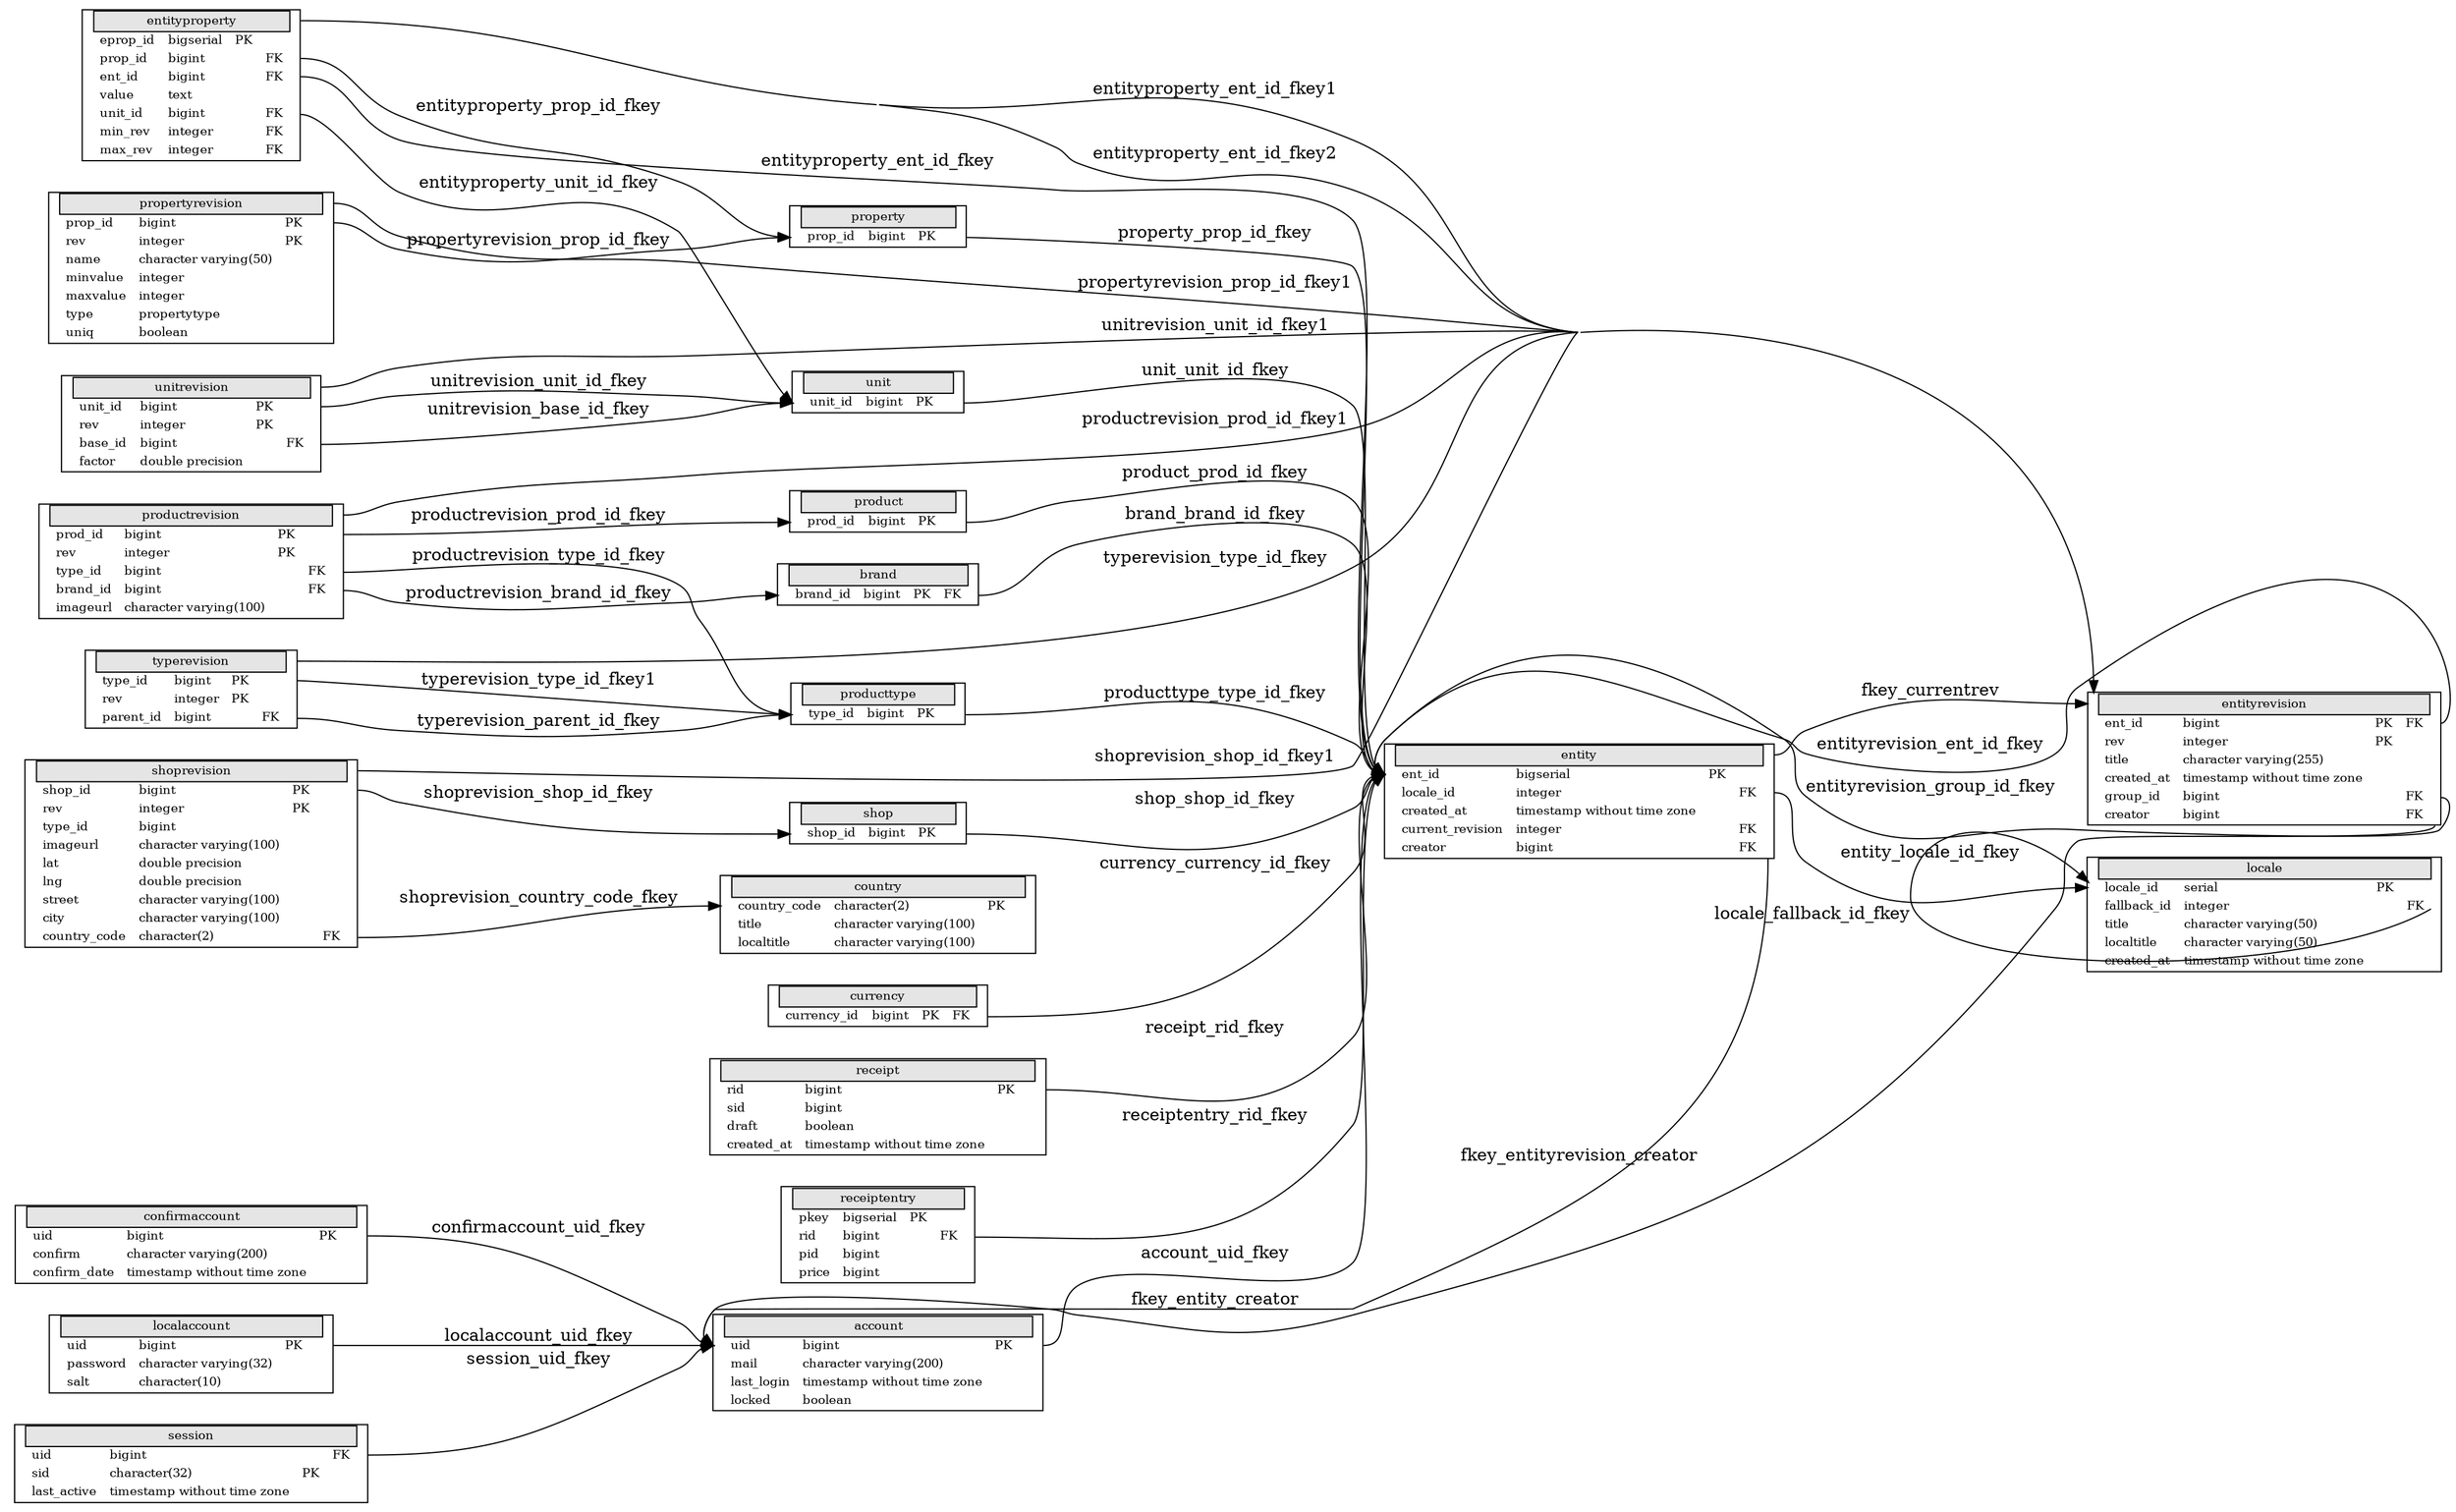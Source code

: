 digraph g {
graph [
rankdir = "LR",
concentrate = true,
ratio = auto
];
node [
fontsize = "10",
shape = record
];
edge [
];

"account" [shape = plaintext, label = < <TABLE BORDER="1" CELLBORDER="0" CELLSPACING="0"> <TR ><TD PORT="ltcol0"> </TD> <TD bgcolor="grey90" border="1" COLSPAN="4"> \N </TD> <TD PORT="rtcol0"></TD></TR>  <TR><TD PORT="ltcol1" ></TD><TD align="left" > uid </TD><TD align="left" > bigint </TD><TD align="left" > PK </TD><TD align="left" >  </TD><TD align="left" PORT="rtcol1"> </TD></TR> <TR><TD PORT="ltcol2" ></TD><TD align="left" > mail </TD><TD align="left" > character varying(200) </TD><TD align="left" >  </TD><TD align="left" >  </TD><TD align="left" PORT="rtcol2"> </TD></TR> <TR><TD PORT="ltcol3" ></TD><TD align="left" > last_login </TD><TD align="left" > timestamp without time zone </TD><TD align="left" >  </TD><TD align="left" >  </TD><TD align="left" PORT="rtcol3"> </TD></TR> <TR><TD PORT="ltcol4" ></TD><TD align="left" > locked </TD><TD align="left" > boolean </TD><TD align="left" >  </TD><TD align="left" >  </TD><TD align="left" PORT="rtcol4"> </TD></TR> </TABLE>> ];

"brand" [shape = plaintext, label = < <TABLE BORDER="1" CELLBORDER="0" CELLSPACING="0"> <TR ><TD PORT="ltcol0"> </TD> <TD bgcolor="grey90" border="1" COLSPAN="4"> \N </TD> <TD PORT="rtcol0"></TD></TR>  <TR><TD PORT="ltcol1" ></TD><TD align="left" > brand_id </TD><TD align="left" > bigint </TD><TD align="left" > PK </TD><TD align="left" > FK </TD><TD align="left" PORT="rtcol1"> </TD></TR> </TABLE>> ];

"confirmaccount" [shape = plaintext, label = < <TABLE BORDER="1" CELLBORDER="0" CELLSPACING="0"> <TR ><TD PORT="ltcol0"> </TD> <TD bgcolor="grey90" border="1" COLSPAN="4"> \N </TD> <TD PORT="rtcol0"></TD></TR>  <TR><TD PORT="ltcol1" ></TD><TD align="left" > uid </TD><TD align="left" > bigint </TD><TD align="left" > PK </TD><TD align="left" >  </TD><TD align="left" PORT="rtcol1"> </TD></TR> <TR><TD PORT="ltcol2" ></TD><TD align="left" > confirm </TD><TD align="left" > character varying(200) </TD><TD align="left" >  </TD><TD align="left" >  </TD><TD align="left" PORT="rtcol2"> </TD></TR> <TR><TD PORT="ltcol3" ></TD><TD align="left" > confirm_date </TD><TD align="left" > timestamp without time zone </TD><TD align="left" >  </TD><TD align="left" >  </TD><TD align="left" PORT="rtcol3"> </TD></TR> </TABLE>> ];

"country" [shape = plaintext, label = < <TABLE BORDER="1" CELLBORDER="0" CELLSPACING="0"> <TR ><TD PORT="ltcol0"> </TD> <TD bgcolor="grey90" border="1" COLSPAN="4"> \N </TD> <TD PORT="rtcol0"></TD></TR>  <TR><TD PORT="ltcol1" ></TD><TD align="left" > country_code </TD><TD align="left" > character(2) </TD><TD align="left" > PK </TD><TD align="left" >  </TD><TD align="left" PORT="rtcol1"> </TD></TR> <TR><TD PORT="ltcol2" ></TD><TD align="left" > title </TD><TD align="left" > character varying(100) </TD><TD align="left" >  </TD><TD align="left" >  </TD><TD align="left" PORT="rtcol2"> </TD></TR> <TR><TD PORT="ltcol3" ></TD><TD align="left" > localtitle </TD><TD align="left" > character varying(100) </TD><TD align="left" >  </TD><TD align="left" >  </TD><TD align="left" PORT="rtcol3"> </TD></TR> </TABLE>> ];

"currency" [shape = plaintext, label = < <TABLE BORDER="1" CELLBORDER="0" CELLSPACING="0"> <TR ><TD PORT="ltcol0"> </TD> <TD bgcolor="grey90" border="1" COLSPAN="4"> \N </TD> <TD PORT="rtcol0"></TD></TR>  <TR><TD PORT="ltcol1" ></TD><TD align="left" > currency_id </TD><TD align="left" > bigint </TD><TD align="left" > PK </TD><TD align="left" > FK </TD><TD align="left" PORT="rtcol1"> </TD></TR> </TABLE>> ];

"entity" [shape = plaintext, label = < <TABLE BORDER="1" CELLBORDER="0" CELLSPACING="0"> <TR ><TD PORT="ltcol0"> </TD> <TD bgcolor="grey90" border="1" COLSPAN="4"> \N </TD> <TD PORT="rtcol0"></TD></TR>  <TR><TD PORT="ltcol1" ></TD><TD align="left" > ent_id </TD><TD align="left" > bigserial </TD><TD align="left" > PK </TD><TD align="left" >  </TD><TD align="left" PORT="rtcol1"> </TD></TR> <TR><TD PORT="ltcol2" ></TD><TD align="left" > locale_id </TD><TD align="left" > integer </TD><TD align="left" >  </TD><TD align="left" > FK </TD><TD align="left" PORT="rtcol2"> </TD></TR> <TR><TD PORT="ltcol3" ></TD><TD align="left" > created_at </TD><TD align="left" > timestamp without time zone </TD><TD align="left" >  </TD><TD align="left" >  </TD><TD align="left" PORT="rtcol3"> </TD></TR> <TR><TD PORT="ltcol4" ></TD><TD align="left" > current_revision </TD><TD align="left" > integer </TD><TD align="left" >  </TD><TD align="left" > FK </TD><TD align="left" PORT="rtcol4"> </TD></TR> <TR><TD PORT="ltcol5" ></TD><TD align="left" > creator </TD><TD align="left" > bigint </TD><TD align="left" >  </TD><TD align="left" > FK </TD><TD align="left" PORT="rtcol5"> </TD></TR> </TABLE>> ];

"entityproperty" [shape = plaintext, label = < <TABLE BORDER="1" CELLBORDER="0" CELLSPACING="0"> <TR ><TD PORT="ltcol0"> </TD> <TD bgcolor="grey90" border="1" COLSPAN="4"> \N </TD> <TD PORT="rtcol0"></TD></TR>  <TR><TD PORT="ltcol1" ></TD><TD align="left" > eprop_id </TD><TD align="left" > bigserial </TD><TD align="left" > PK </TD><TD align="left" >  </TD><TD align="left" PORT="rtcol1"> </TD></TR> <TR><TD PORT="ltcol2" ></TD><TD align="left" > prop_id </TD><TD align="left" > bigint </TD><TD align="left" >  </TD><TD align="left" > FK </TD><TD align="left" PORT="rtcol2"> </TD></TR> <TR><TD PORT="ltcol3" ></TD><TD align="left" > ent_id </TD><TD align="left" > bigint </TD><TD align="left" >  </TD><TD align="left" > FK </TD><TD align="left" PORT="rtcol3"> </TD></TR> <TR><TD PORT="ltcol4" ></TD><TD align="left" > value </TD><TD align="left" > text </TD><TD align="left" >  </TD><TD align="left" >  </TD><TD align="left" PORT="rtcol4"> </TD></TR> <TR><TD PORT="ltcol5" ></TD><TD align="left" > unit_id </TD><TD align="left" > bigint </TD><TD align="left" >  </TD><TD align="left" > FK </TD><TD align="left" PORT="rtcol5"> </TD></TR> <TR><TD PORT="ltcol6" ></TD><TD align="left" > min_rev </TD><TD align="left" > integer </TD><TD align="left" >  </TD><TD align="left" > FK </TD><TD align="left" PORT="rtcol6"> </TD></TR> <TR><TD PORT="ltcol7" ></TD><TD align="left" > max_rev </TD><TD align="left" > integer </TD><TD align="left" >  </TD><TD align="left" > FK </TD><TD align="left" PORT="rtcol7"> </TD></TR> </TABLE>> ];

"entityrevision" [shape = plaintext, label = < <TABLE BORDER="1" CELLBORDER="0" CELLSPACING="0"> <TR ><TD PORT="ltcol0"> </TD> <TD bgcolor="grey90" border="1" COLSPAN="4"> \N </TD> <TD PORT="rtcol0"></TD></TR>  <TR><TD PORT="ltcol1" ></TD><TD align="left" > ent_id </TD><TD align="left" > bigint </TD><TD align="left" > PK </TD><TD align="left" > FK </TD><TD align="left" PORT="rtcol1"> </TD></TR> <TR><TD PORT="ltcol2" ></TD><TD align="left" > rev </TD><TD align="left" > integer </TD><TD align="left" > PK </TD><TD align="left" >  </TD><TD align="left" PORT="rtcol2"> </TD></TR> <TR><TD PORT="ltcol3" ></TD><TD align="left" > title </TD><TD align="left" > character varying(255) </TD><TD align="left" >  </TD><TD align="left" >  </TD><TD align="left" PORT="rtcol3"> </TD></TR> <TR><TD PORT="ltcol4" ></TD><TD align="left" > created_at </TD><TD align="left" > timestamp without time zone </TD><TD align="left" >  </TD><TD align="left" >  </TD><TD align="left" PORT="rtcol4"> </TD></TR> <TR><TD PORT="ltcol5" ></TD><TD align="left" > group_id </TD><TD align="left" > bigint </TD><TD align="left" >  </TD><TD align="left" > FK </TD><TD align="left" PORT="rtcol5"> </TD></TR> <TR><TD PORT="ltcol6" ></TD><TD align="left" > creator </TD><TD align="left" > bigint </TD><TD align="left" >  </TD><TD align="left" > FK </TD><TD align="left" PORT="rtcol6"> </TD></TR> </TABLE>> ];

"localaccount" [shape = plaintext, label = < <TABLE BORDER="1" CELLBORDER="0" CELLSPACING="0"> <TR ><TD PORT="ltcol0"> </TD> <TD bgcolor="grey90" border="1" COLSPAN="4"> \N </TD> <TD PORT="rtcol0"></TD></TR>  <TR><TD PORT="ltcol1" ></TD><TD align="left" > uid </TD><TD align="left" > bigint </TD><TD align="left" > PK </TD><TD align="left" >  </TD><TD align="left" PORT="rtcol1"> </TD></TR> <TR><TD PORT="ltcol2" ></TD><TD align="left" > password </TD><TD align="left" > character varying(32) </TD><TD align="left" >  </TD><TD align="left" >  </TD><TD align="left" PORT="rtcol2"> </TD></TR> <TR><TD PORT="ltcol3" ></TD><TD align="left" > salt </TD><TD align="left" > character(10) </TD><TD align="left" >  </TD><TD align="left" >  </TD><TD align="left" PORT="rtcol3"> </TD></TR> </TABLE>> ];

"locale" [shape = plaintext, label = < <TABLE BORDER="1" CELLBORDER="0" CELLSPACING="0"> <TR ><TD PORT="ltcol0"> </TD> <TD bgcolor="grey90" border="1" COLSPAN="4"> \N </TD> <TD PORT="rtcol0"></TD></TR>  <TR><TD PORT="ltcol1" ></TD><TD align="left" > locale_id </TD><TD align="left" > serial </TD><TD align="left" > PK </TD><TD align="left" >  </TD><TD align="left" PORT="rtcol1"> </TD></TR> <TR><TD PORT="ltcol2" ></TD><TD align="left" > fallback_id </TD><TD align="left" > integer </TD><TD align="left" >  </TD><TD align="left" > FK </TD><TD align="left" PORT="rtcol2"> </TD></TR> <TR><TD PORT="ltcol3" ></TD><TD align="left" > title </TD><TD align="left" > character varying(50) </TD><TD align="left" >  </TD><TD align="left" >  </TD><TD align="left" PORT="rtcol3"> </TD></TR> <TR><TD PORT="ltcol4" ></TD><TD align="left" > localtitle </TD><TD align="left" > character varying(50) </TD><TD align="left" >  </TD><TD align="left" >  </TD><TD align="left" PORT="rtcol4"> </TD></TR> <TR><TD PORT="ltcol5" ></TD><TD align="left" > created_at </TD><TD align="left" > timestamp without time zone </TD><TD align="left" >  </TD><TD align="left" >  </TD><TD align="left" PORT="rtcol5"> </TD></TR> </TABLE>> ];

"product" [shape = plaintext, label = < <TABLE BORDER="1" CELLBORDER="0" CELLSPACING="0"> <TR ><TD PORT="ltcol0"> </TD> <TD bgcolor="grey90" border="1" COLSPAN="4"> \N </TD> <TD PORT="rtcol0"></TD></TR>  <TR><TD PORT="ltcol1" ></TD><TD align="left" > prod_id </TD><TD align="left" > bigint </TD><TD align="left" > PK </TD><TD align="left" >  </TD><TD align="left" PORT="rtcol1"> </TD></TR> </TABLE>> ];

"productrevision" [shape = plaintext, label = < <TABLE BORDER="1" CELLBORDER="0" CELLSPACING="0"> <TR ><TD PORT="ltcol0"> </TD> <TD bgcolor="grey90" border="1" COLSPAN="4"> \N </TD> <TD PORT="rtcol0"></TD></TR>  <TR><TD PORT="ltcol1" ></TD><TD align="left" > prod_id </TD><TD align="left" > bigint </TD><TD align="left" > PK </TD><TD align="left" >  </TD><TD align="left" PORT="rtcol1"> </TD></TR> <TR><TD PORT="ltcol2" ></TD><TD align="left" > rev </TD><TD align="left" > integer </TD><TD align="left" > PK </TD><TD align="left" >  </TD><TD align="left" PORT="rtcol2"> </TD></TR> <TR><TD PORT="ltcol3" ></TD><TD align="left" > type_id </TD><TD align="left" > bigint </TD><TD align="left" >  </TD><TD align="left" > FK </TD><TD align="left" PORT="rtcol3"> </TD></TR> <TR><TD PORT="ltcol4" ></TD><TD align="left" > brand_id </TD><TD align="left" > bigint </TD><TD align="left" >  </TD><TD align="left" > FK </TD><TD align="left" PORT="rtcol4"> </TD></TR> <TR><TD PORT="ltcol5" ></TD><TD align="left" > imageurl </TD><TD align="left" > character varying(100) </TD><TD align="left" >  </TD><TD align="left" >  </TD><TD align="left" PORT="rtcol5"> </TD></TR> </TABLE>> ];

"producttype" [shape = plaintext, label = < <TABLE BORDER="1" CELLBORDER="0" CELLSPACING="0"> <TR ><TD PORT="ltcol0"> </TD> <TD bgcolor="grey90" border="1" COLSPAN="4"> \N </TD> <TD PORT="rtcol0"></TD></TR>  <TR><TD PORT="ltcol1" ></TD><TD align="left" > type_id </TD><TD align="left" > bigint </TD><TD align="left" > PK </TD><TD align="left" >  </TD><TD align="left" PORT="rtcol1"> </TD></TR> </TABLE>> ];

"property" [shape = plaintext, label = < <TABLE BORDER="1" CELLBORDER="0" CELLSPACING="0"> <TR ><TD PORT="ltcol0"> </TD> <TD bgcolor="grey90" border="1" COLSPAN="4"> \N </TD> <TD PORT="rtcol0"></TD></TR>  <TR><TD PORT="ltcol1" ></TD><TD align="left" > prop_id </TD><TD align="left" > bigint </TD><TD align="left" > PK </TD><TD align="left" >  </TD><TD align="left" PORT="rtcol1"> </TD></TR> </TABLE>> ];

"propertyrevision" [shape = plaintext, label = < <TABLE BORDER="1" CELLBORDER="0" CELLSPACING="0"> <TR ><TD PORT="ltcol0"> </TD> <TD bgcolor="grey90" border="1" COLSPAN="4"> \N </TD> <TD PORT="rtcol0"></TD></TR>  <TR><TD PORT="ltcol1" ></TD><TD align="left" > prop_id </TD><TD align="left" > bigint </TD><TD align="left" > PK </TD><TD align="left" >  </TD><TD align="left" PORT="rtcol1"> </TD></TR> <TR><TD PORT="ltcol2" ></TD><TD align="left" > rev </TD><TD align="left" > integer </TD><TD align="left" > PK </TD><TD align="left" >  </TD><TD align="left" PORT="rtcol2"> </TD></TR> <TR><TD PORT="ltcol3" ></TD><TD align="left" > name </TD><TD align="left" > character varying(50) </TD><TD align="left" >  </TD><TD align="left" >  </TD><TD align="left" PORT="rtcol3"> </TD></TR> <TR><TD PORT="ltcol4" ></TD><TD align="left" > minvalue </TD><TD align="left" > integer </TD><TD align="left" >  </TD><TD align="left" >  </TD><TD align="left" PORT="rtcol4"> </TD></TR> <TR><TD PORT="ltcol5" ></TD><TD align="left" > maxvalue </TD><TD align="left" > integer </TD><TD align="left" >  </TD><TD align="left" >  </TD><TD align="left" PORT="rtcol5"> </TD></TR> <TR><TD PORT="ltcol6" ></TD><TD align="left" > type </TD><TD align="left" > propertytype </TD><TD align="left" >  </TD><TD align="left" >  </TD><TD align="left" PORT="rtcol6"> </TD></TR> <TR><TD PORT="ltcol7" ></TD><TD align="left" > uniq </TD><TD align="left" > boolean </TD><TD align="left" >  </TD><TD align="left" >  </TD><TD align="left" PORT="rtcol7"> </TD></TR> </TABLE>> ];

"receipt" [shape = plaintext, label = < <TABLE BORDER="1" CELLBORDER="0" CELLSPACING="0"> <TR ><TD PORT="ltcol0"> </TD> <TD bgcolor="grey90" border="1" COLSPAN="4"> \N </TD> <TD PORT="rtcol0"></TD></TR>  <TR><TD PORT="ltcol1" ></TD><TD align="left" > rid </TD><TD align="left" > bigint </TD><TD align="left" > PK </TD><TD align="left" >  </TD><TD align="left" PORT="rtcol1"> </TD></TR> <TR><TD PORT="ltcol2" ></TD><TD align="left" > sid </TD><TD align="left" > bigint </TD><TD align="left" >  </TD><TD align="left" >  </TD><TD align="left" PORT="rtcol2"> </TD></TR> <TR><TD PORT="ltcol3" ></TD><TD align="left" > draft </TD><TD align="left" > boolean </TD><TD align="left" >  </TD><TD align="left" >  </TD><TD align="left" PORT="rtcol3"> </TD></TR> <TR><TD PORT="ltcol4" ></TD><TD align="left" > created_at </TD><TD align="left" > timestamp without time zone </TD><TD align="left" >  </TD><TD align="left" >  </TD><TD align="left" PORT="rtcol4"> </TD></TR> </TABLE>> ];

"receiptentry" [shape = plaintext, label = < <TABLE BORDER="1" CELLBORDER="0" CELLSPACING="0"> <TR ><TD PORT="ltcol0"> </TD> <TD bgcolor="grey90" border="1" COLSPAN="4"> \N </TD> <TD PORT="rtcol0"></TD></TR>  <TR><TD PORT="ltcol1" ></TD><TD align="left" > pkey </TD><TD align="left" > bigserial </TD><TD align="left" > PK </TD><TD align="left" >  </TD><TD align="left" PORT="rtcol1"> </TD></TR> <TR><TD PORT="ltcol2" ></TD><TD align="left" > rid </TD><TD align="left" > bigint </TD><TD align="left" >  </TD><TD align="left" > FK </TD><TD align="left" PORT="rtcol2"> </TD></TR> <TR><TD PORT="ltcol3" ></TD><TD align="left" > pid </TD><TD align="left" > bigint </TD><TD align="left" >  </TD><TD align="left" >  </TD><TD align="left" PORT="rtcol3"> </TD></TR> <TR><TD PORT="ltcol4" ></TD><TD align="left" > price </TD><TD align="left" > bigint </TD><TD align="left" >  </TD><TD align="left" >  </TD><TD align="left" PORT="rtcol4"> </TD></TR> </TABLE>> ];

"session" [shape = plaintext, label = < <TABLE BORDER="1" CELLBORDER="0" CELLSPACING="0"> <TR ><TD PORT="ltcol0"> </TD> <TD bgcolor="grey90" border="1" COLSPAN="4"> \N </TD> <TD PORT="rtcol0"></TD></TR>  <TR><TD PORT="ltcol1" ></TD><TD align="left" > uid </TD><TD align="left" > bigint </TD><TD align="left" >  </TD><TD align="left" > FK </TD><TD align="left" PORT="rtcol1"> </TD></TR> <TR><TD PORT="ltcol2" ></TD><TD align="left" > sid </TD><TD align="left" > character(32) </TD><TD align="left" > PK </TD><TD align="left" >  </TD><TD align="left" PORT="rtcol2"> </TD></TR> <TR><TD PORT="ltcol3" ></TD><TD align="left" > last_active </TD><TD align="left" > timestamp without time zone </TD><TD align="left" >  </TD><TD align="left" >  </TD><TD align="left" PORT="rtcol3"> </TD></TR> </TABLE>> ];

"shop" [shape = plaintext, label = < <TABLE BORDER="1" CELLBORDER="0" CELLSPACING="0"> <TR ><TD PORT="ltcol0"> </TD> <TD bgcolor="grey90" border="1" COLSPAN="4"> \N </TD> <TD PORT="rtcol0"></TD></TR>  <TR><TD PORT="ltcol1" ></TD><TD align="left" > shop_id </TD><TD align="left" > bigint </TD><TD align="left" > PK </TD><TD align="left" >  </TD><TD align="left" PORT="rtcol1"> </TD></TR> </TABLE>> ];

"shoprevision" [shape = plaintext, label = < <TABLE BORDER="1" CELLBORDER="0" CELLSPACING="0"> <TR ><TD PORT="ltcol0"> </TD> <TD bgcolor="grey90" border="1" COLSPAN="4"> \N </TD> <TD PORT="rtcol0"></TD></TR>  <TR><TD PORT="ltcol1" ></TD><TD align="left" > shop_id </TD><TD align="left" > bigint </TD><TD align="left" > PK </TD><TD align="left" >  </TD><TD align="left" PORT="rtcol1"> </TD></TR> <TR><TD PORT="ltcol2" ></TD><TD align="left" > rev </TD><TD align="left" > integer </TD><TD align="left" > PK </TD><TD align="left" >  </TD><TD align="left" PORT="rtcol2"> </TD></TR> <TR><TD PORT="ltcol3" ></TD><TD align="left" > type_id </TD><TD align="left" > bigint </TD><TD align="left" >  </TD><TD align="left" >  </TD><TD align="left" PORT="rtcol3"> </TD></TR> <TR><TD PORT="ltcol4" ></TD><TD align="left" > imageurl </TD><TD align="left" > character varying(100) </TD><TD align="left" >  </TD><TD align="left" >  </TD><TD align="left" PORT="rtcol4"> </TD></TR> <TR><TD PORT="ltcol5" ></TD><TD align="left" > lat </TD><TD align="left" > double precision </TD><TD align="left" >  </TD><TD align="left" >  </TD><TD align="left" PORT="rtcol5"> </TD></TR> <TR><TD PORT="ltcol6" ></TD><TD align="left" > lng </TD><TD align="left" > double precision </TD><TD align="left" >  </TD><TD align="left" >  </TD><TD align="left" PORT="rtcol6"> </TD></TR> <TR><TD PORT="ltcol7" ></TD><TD align="left" > street </TD><TD align="left" > character varying(100) </TD><TD align="left" >  </TD><TD align="left" >  </TD><TD align="left" PORT="rtcol7"> </TD></TR> <TR><TD PORT="ltcol8" ></TD><TD align="left" > city </TD><TD align="left" > character varying(100) </TD><TD align="left" >  </TD><TD align="left" >  </TD><TD align="left" PORT="rtcol8"> </TD></TR> <TR><TD PORT="ltcol9" ></TD><TD align="left" > country_code </TD><TD align="left" > character(2) </TD><TD align="left" >  </TD><TD align="left" > FK </TD><TD align="left" PORT="rtcol9"> </TD></TR> </TABLE>> ];

"typerevision" [shape = plaintext, label = < <TABLE BORDER="1" CELLBORDER="0" CELLSPACING="0"> <TR ><TD PORT="ltcol0"> </TD> <TD bgcolor="grey90" border="1" COLSPAN="4"> \N </TD> <TD PORT="rtcol0"></TD></TR>  <TR><TD PORT="ltcol1" ></TD><TD align="left" > type_id </TD><TD align="left" > bigint </TD><TD align="left" > PK </TD><TD align="left" >  </TD><TD align="left" PORT="rtcol1"> </TD></TR> <TR><TD PORT="ltcol2" ></TD><TD align="left" > rev </TD><TD align="left" > integer </TD><TD align="left" > PK </TD><TD align="left" >  </TD><TD align="left" PORT="rtcol2"> </TD></TR> <TR><TD PORT="ltcol3" ></TD><TD align="left" > parent_id </TD><TD align="left" > bigint </TD><TD align="left" >  </TD><TD align="left" > FK </TD><TD align="left" PORT="rtcol3"> </TD></TR> </TABLE>> ];

"unit" [shape = plaintext, label = < <TABLE BORDER="1" CELLBORDER="0" CELLSPACING="0"> <TR ><TD PORT="ltcol0"> </TD> <TD bgcolor="grey90" border="1" COLSPAN="4"> \N </TD> <TD PORT="rtcol0"></TD></TR>  <TR><TD PORT="ltcol1" ></TD><TD align="left" > unit_id </TD><TD align="left" > bigint </TD><TD align="left" > PK </TD><TD align="left" >  </TD><TD align="left" PORT="rtcol1"> </TD></TR> </TABLE>> ];

"unitrevision" [shape = plaintext, label = < <TABLE BORDER="1" CELLBORDER="0" CELLSPACING="0"> <TR ><TD PORT="ltcol0"> </TD> <TD bgcolor="grey90" border="1" COLSPAN="4"> \N </TD> <TD PORT="rtcol0"></TD></TR>  <TR><TD PORT="ltcol1" ></TD><TD align="left" > unit_id </TD><TD align="left" > bigint </TD><TD align="left" > PK </TD><TD align="left" >  </TD><TD align="left" PORT="rtcol1"> </TD></TR> <TR><TD PORT="ltcol2" ></TD><TD align="left" > rev </TD><TD align="left" > integer </TD><TD align="left" > PK </TD><TD align="left" >  </TD><TD align="left" PORT="rtcol2"> </TD></TR> <TR><TD PORT="ltcol3" ></TD><TD align="left" > base_id </TD><TD align="left" > bigint </TD><TD align="left" >  </TD><TD align="left" > FK </TD><TD align="left" PORT="rtcol3"> </TD></TR> <TR><TD PORT="ltcol4" ></TD><TD align="left" > factor </TD><TD align="left" > double precision </TD><TD align="left" >  </TD><TD align="left" >  </TD><TD align="left" PORT="rtcol4"> </TD></TR> </TABLE>> ];



"account":rtcol1 -> "entity":ltcol1 [label="account_uid_fkey"];
"brand":rtcol1 -> "entity":ltcol1 [label="brand_brand_id_fkey"];
"confirmaccount":rtcol1 -> "account":ltcol1 [label="confirmaccount_uid_fkey"];
"currency":rtcol1 -> "entity":ltcol1 [label="currency_currency_id_fkey"];
"entity":rtcol0 -> "entityrevision":ltcol0 [label="fkey_currentrev"];
"entity":rtcol2 -> "locale":ltcol1 [label="entity_locale_id_fkey"];
"entity":rtcol5 -> "account":ltcol1 [label="fkey_entity_creator"];
"entityproperty":rtcol2 -> "property":ltcol1 [label="entityproperty_prop_id_fkey"];
"entityproperty":rtcol3 -> "entity":ltcol1 [label="entityproperty_ent_id_fkey"];
"entityproperty":rtcol0 -> "entityrevision":ltcol0 [label="entityproperty_ent_id_fkey1"];
"entityproperty":rtcol0 -> "entityrevision":ltcol0 [label="entityproperty_ent_id_fkey2"];
"entityproperty":rtcol5 -> "unit":ltcol1 [label="entityproperty_unit_id_fkey"];
"entityrevision":rtcol1 -> "entity":ltcol1 [label="entityrevision_ent_id_fkey"];
"entityrevision":rtcol5 -> "entity":ltcol1 [label="entityrevision_group_id_fkey"];
"entityrevision":rtcol6 -> "account":ltcol1 [label="fkey_entityrevision_creator"];
"localaccount":rtcol1 -> "account":ltcol1 [label="localaccount_uid_fkey"];
"locale":rtcol2 -> "locale":ltcol1 [label="locale_fallback_id_fkey"];
"product":rtcol1 -> "entity":ltcol1 [label="product_prod_id_fkey"];
"productrevision":rtcol1 -> "product":ltcol1 [label="productrevision_prod_id_fkey"];
"productrevision":rtcol0 -> "entityrevision":ltcol0 [label="productrevision_prod_id_fkey1"];
"productrevision":rtcol3 -> "producttype":ltcol1 [label="productrevision_type_id_fkey"];
"productrevision":rtcol4 -> "brand":ltcol1 [label="productrevision_brand_id_fkey"];
"producttype":rtcol1 -> "entity":ltcol1 [label="producttype_type_id_fkey"];
"property":rtcol1 -> "entity":ltcol1 [label="property_prop_id_fkey"];
"propertyrevision":rtcol1 -> "property":ltcol1 [label="propertyrevision_prop_id_fkey"];
"propertyrevision":rtcol0 -> "entityrevision":ltcol0 [label="propertyrevision_prop_id_fkey1"];
"receipt":rtcol1 -> "entity":ltcol1 [label="receipt_rid_fkey"];
"receiptentry":rtcol2 -> "entity":ltcol1 [label="receiptentry_rid_fkey"];
"session":rtcol1 -> "account":ltcol1 [label="session_uid_fkey"];
"shop":rtcol1 -> "entity":ltcol1 [label="shop_shop_id_fkey"];
"shoprevision":rtcol1 -> "shop":ltcol1 [label="shoprevision_shop_id_fkey"];
"shoprevision":rtcol0 -> "entityrevision":ltcol0 [label="shoprevision_shop_id_fkey1"];
"shoprevision":rtcol9 -> "country":ltcol1 [label="shoprevision_country_code_fkey"];
"typerevision":rtcol0 -> "entityrevision":ltcol0 [label="typerevision_type_id_fkey"];
"typerevision":rtcol1 -> "producttype":ltcol1 [label="typerevision_type_id_fkey1"];
"typerevision":rtcol3 -> "producttype":ltcol1 [label="typerevision_parent_id_fkey"];
"unit":rtcol1 -> "entity":ltcol1 [label="unit_unit_id_fkey"];
"unitrevision":rtcol1 -> "unit":ltcol1 [label="unitrevision_unit_id_fkey"];
"unitrevision":rtcol0 -> "entityrevision":ltcol0 [label="unitrevision_unit_id_fkey1"];
"unitrevision":rtcol3 -> "unit":ltcol1 [label="unitrevision_base_id_fkey"];
}
